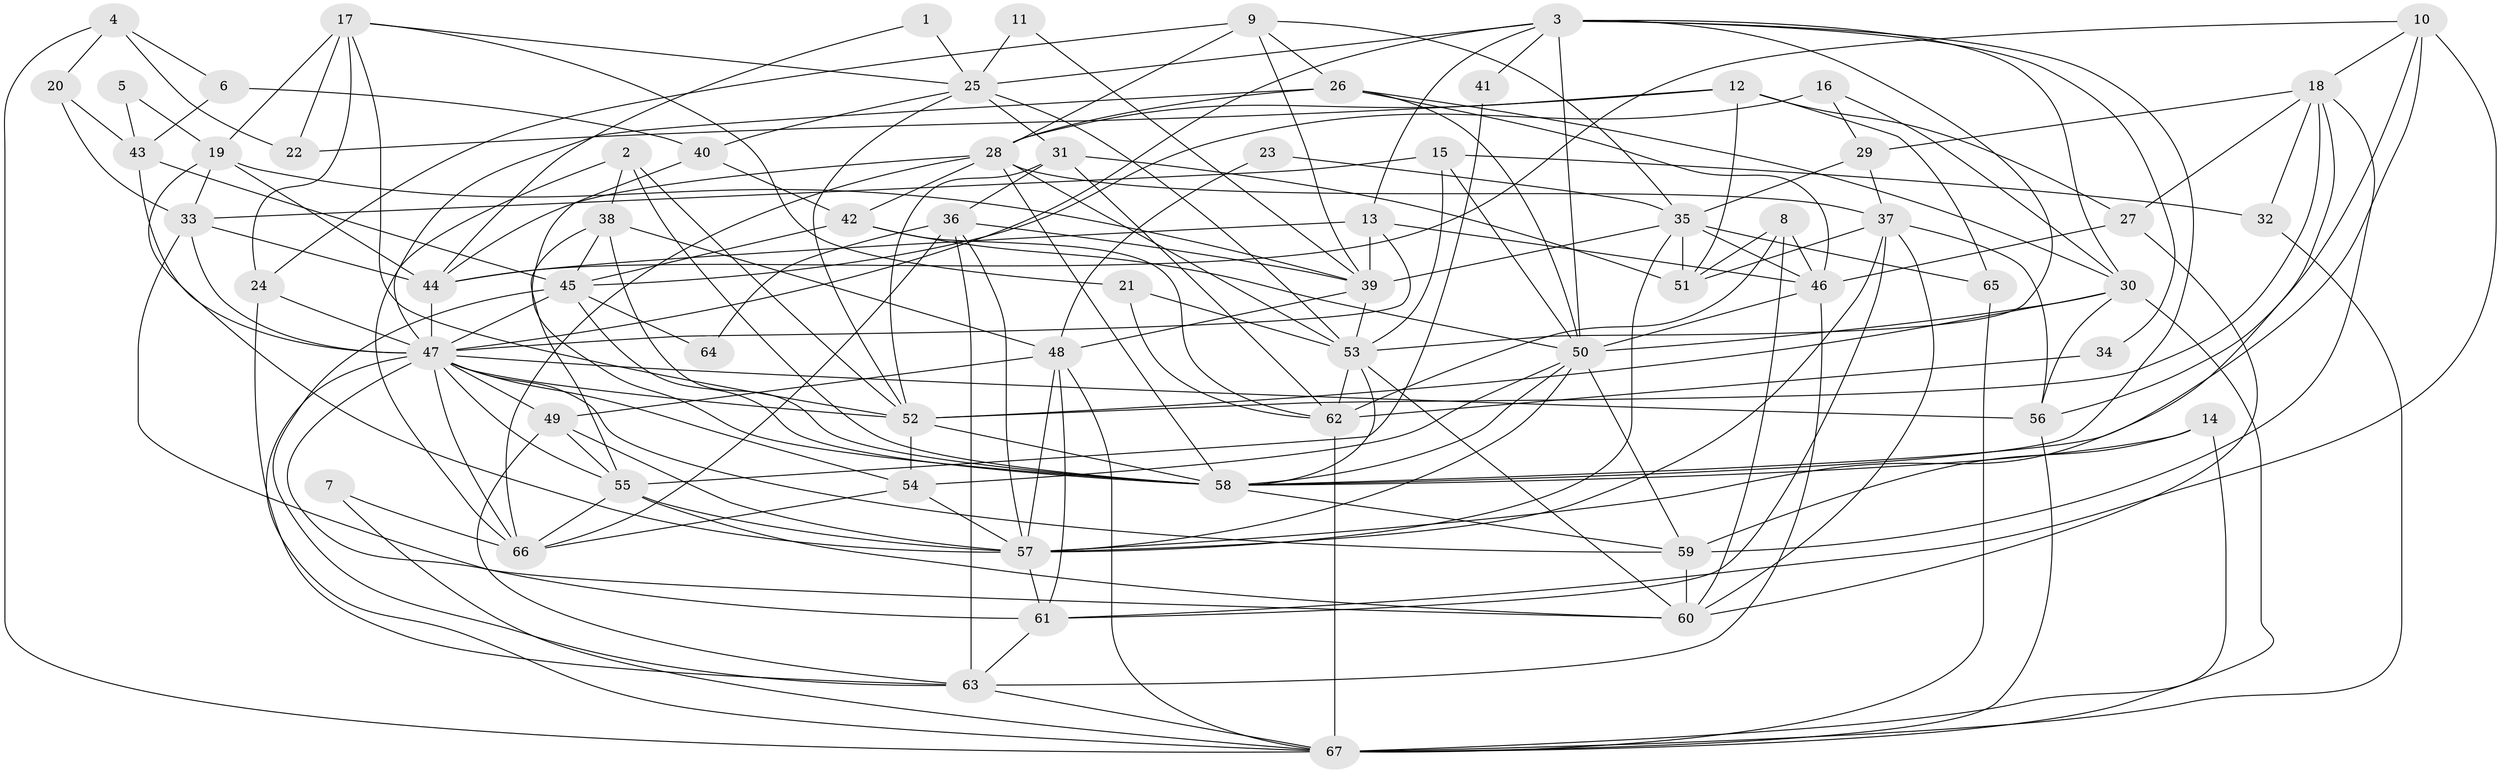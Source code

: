 // original degree distribution, {5: 0.13432835820895522, 4: 0.3283582089552239, 6: 0.1044776119402985, 7: 0.03731343283582089, 3: 0.20149253731343283, 2: 0.17164179104477612, 8: 0.022388059701492536}
// Generated by graph-tools (version 1.1) at 2025/26/03/09/25 03:26:21]
// undirected, 67 vertices, 190 edges
graph export_dot {
graph [start="1"]
  node [color=gray90,style=filled];
  1;
  2;
  3;
  4;
  5;
  6;
  7;
  8;
  9;
  10;
  11;
  12;
  13;
  14;
  15;
  16;
  17;
  18;
  19;
  20;
  21;
  22;
  23;
  24;
  25;
  26;
  27;
  28;
  29;
  30;
  31;
  32;
  33;
  34;
  35;
  36;
  37;
  38;
  39;
  40;
  41;
  42;
  43;
  44;
  45;
  46;
  47;
  48;
  49;
  50;
  51;
  52;
  53;
  54;
  55;
  56;
  57;
  58;
  59;
  60;
  61;
  62;
  63;
  64;
  65;
  66;
  67;
  1 -- 25 [weight=1.0];
  1 -- 44 [weight=1.0];
  2 -- 38 [weight=1.0];
  2 -- 52 [weight=1.0];
  2 -- 58 [weight=1.0];
  2 -- 66 [weight=1.0];
  3 -- 13 [weight=1.0];
  3 -- 25 [weight=1.0];
  3 -- 30 [weight=1.0];
  3 -- 34 [weight=1.0];
  3 -- 41 [weight=2.0];
  3 -- 47 [weight=1.0];
  3 -- 50 [weight=1.0];
  3 -- 53 [weight=1.0];
  3 -- 58 [weight=1.0];
  4 -- 6 [weight=1.0];
  4 -- 20 [weight=1.0];
  4 -- 22 [weight=1.0];
  4 -- 67 [weight=1.0];
  5 -- 19 [weight=1.0];
  5 -- 43 [weight=1.0];
  6 -- 40 [weight=1.0];
  6 -- 43 [weight=1.0];
  7 -- 66 [weight=1.0];
  7 -- 67 [weight=1.0];
  8 -- 46 [weight=1.0];
  8 -- 51 [weight=1.0];
  8 -- 60 [weight=1.0];
  8 -- 62 [weight=1.0];
  9 -- 24 [weight=1.0];
  9 -- 26 [weight=1.0];
  9 -- 28 [weight=1.0];
  9 -- 35 [weight=1.0];
  9 -- 39 [weight=1.0];
  10 -- 18 [weight=1.0];
  10 -- 44 [weight=1.0];
  10 -- 56 [weight=1.0];
  10 -- 58 [weight=1.0];
  10 -- 61 [weight=1.0];
  11 -- 25 [weight=1.0];
  11 -- 39 [weight=1.0];
  12 -- 22 [weight=1.0];
  12 -- 27 [weight=1.0];
  12 -- 28 [weight=1.0];
  12 -- 51 [weight=1.0];
  12 -- 65 [weight=1.0];
  13 -- 39 [weight=1.0];
  13 -- 44 [weight=1.0];
  13 -- 46 [weight=1.0];
  13 -- 47 [weight=1.0];
  14 -- 58 [weight=1.0];
  14 -- 59 [weight=1.0];
  14 -- 67 [weight=1.0];
  15 -- 32 [weight=1.0];
  15 -- 33 [weight=1.0];
  15 -- 50 [weight=1.0];
  15 -- 53 [weight=1.0];
  16 -- 29 [weight=1.0];
  16 -- 30 [weight=1.0];
  16 -- 45 [weight=2.0];
  17 -- 19 [weight=1.0];
  17 -- 21 [weight=1.0];
  17 -- 22 [weight=2.0];
  17 -- 24 [weight=1.0];
  17 -- 25 [weight=1.0];
  17 -- 52 [weight=1.0];
  18 -- 27 [weight=1.0];
  18 -- 29 [weight=1.0];
  18 -- 32 [weight=1.0];
  18 -- 52 [weight=1.0];
  18 -- 57 [weight=1.0];
  18 -- 59 [weight=1.0];
  19 -- 33 [weight=1.0];
  19 -- 39 [weight=1.0];
  19 -- 44 [weight=1.0];
  19 -- 57 [weight=1.0];
  20 -- 33 [weight=1.0];
  20 -- 43 [weight=1.0];
  21 -- 53 [weight=1.0];
  21 -- 62 [weight=1.0];
  23 -- 35 [weight=1.0];
  23 -- 48 [weight=1.0];
  24 -- 47 [weight=1.0];
  24 -- 63 [weight=1.0];
  25 -- 31 [weight=1.0];
  25 -- 40 [weight=1.0];
  25 -- 52 [weight=1.0];
  25 -- 53 [weight=1.0];
  26 -- 28 [weight=1.0];
  26 -- 30 [weight=1.0];
  26 -- 46 [weight=1.0];
  26 -- 47 [weight=1.0];
  26 -- 50 [weight=1.0];
  27 -- 46 [weight=1.0];
  27 -- 60 [weight=1.0];
  28 -- 37 [weight=1.0];
  28 -- 42 [weight=1.0];
  28 -- 44 [weight=2.0];
  28 -- 53 [weight=1.0];
  28 -- 58 [weight=1.0];
  28 -- 66 [weight=1.0];
  29 -- 35 [weight=1.0];
  29 -- 37 [weight=1.0];
  30 -- 50 [weight=1.0];
  30 -- 52 [weight=1.0];
  30 -- 56 [weight=1.0];
  30 -- 67 [weight=1.0];
  31 -- 36 [weight=1.0];
  31 -- 51 [weight=1.0];
  31 -- 52 [weight=1.0];
  31 -- 62 [weight=1.0];
  32 -- 67 [weight=1.0];
  33 -- 44 [weight=1.0];
  33 -- 47 [weight=1.0];
  33 -- 60 [weight=1.0];
  34 -- 62 [weight=1.0];
  35 -- 39 [weight=1.0];
  35 -- 46 [weight=1.0];
  35 -- 51 [weight=1.0];
  35 -- 57 [weight=2.0];
  35 -- 65 [weight=1.0];
  36 -- 39 [weight=1.0];
  36 -- 57 [weight=1.0];
  36 -- 63 [weight=1.0];
  36 -- 64 [weight=1.0];
  36 -- 66 [weight=1.0];
  37 -- 51 [weight=1.0];
  37 -- 56 [weight=1.0];
  37 -- 57 [weight=1.0];
  37 -- 60 [weight=1.0];
  37 -- 61 [weight=1.0];
  38 -- 45 [weight=1.0];
  38 -- 48 [weight=2.0];
  38 -- 55 [weight=1.0];
  38 -- 58 [weight=1.0];
  39 -- 48 [weight=1.0];
  39 -- 53 [weight=1.0];
  40 -- 42 [weight=1.0];
  40 -- 58 [weight=1.0];
  41 -- 55 [weight=1.0];
  42 -- 45 [weight=1.0];
  42 -- 50 [weight=1.0];
  42 -- 62 [weight=1.0];
  43 -- 45 [weight=1.0];
  43 -- 47 [weight=1.0];
  44 -- 47 [weight=1.0];
  45 -- 47 [weight=2.0];
  45 -- 58 [weight=1.0];
  45 -- 63 [weight=1.0];
  45 -- 64 [weight=1.0];
  46 -- 50 [weight=2.0];
  46 -- 63 [weight=1.0];
  47 -- 49 [weight=1.0];
  47 -- 52 [weight=1.0];
  47 -- 54 [weight=1.0];
  47 -- 55 [weight=1.0];
  47 -- 56 [weight=1.0];
  47 -- 59 [weight=1.0];
  47 -- 61 [weight=1.0];
  47 -- 66 [weight=1.0];
  47 -- 67 [weight=1.0];
  48 -- 49 [weight=1.0];
  48 -- 57 [weight=1.0];
  48 -- 61 [weight=1.0];
  48 -- 67 [weight=1.0];
  49 -- 55 [weight=1.0];
  49 -- 57 [weight=1.0];
  49 -- 63 [weight=1.0];
  50 -- 54 [weight=1.0];
  50 -- 57 [weight=1.0];
  50 -- 58 [weight=1.0];
  50 -- 59 [weight=1.0];
  52 -- 54 [weight=1.0];
  52 -- 58 [weight=1.0];
  53 -- 58 [weight=1.0];
  53 -- 60 [weight=1.0];
  53 -- 62 [weight=2.0];
  54 -- 57 [weight=1.0];
  54 -- 66 [weight=1.0];
  55 -- 57 [weight=1.0];
  55 -- 60 [weight=1.0];
  55 -- 66 [weight=1.0];
  56 -- 67 [weight=1.0];
  57 -- 61 [weight=1.0];
  58 -- 59 [weight=1.0];
  59 -- 60 [weight=1.0];
  61 -- 63 [weight=1.0];
  62 -- 67 [weight=1.0];
  63 -- 67 [weight=1.0];
  65 -- 67 [weight=1.0];
}
